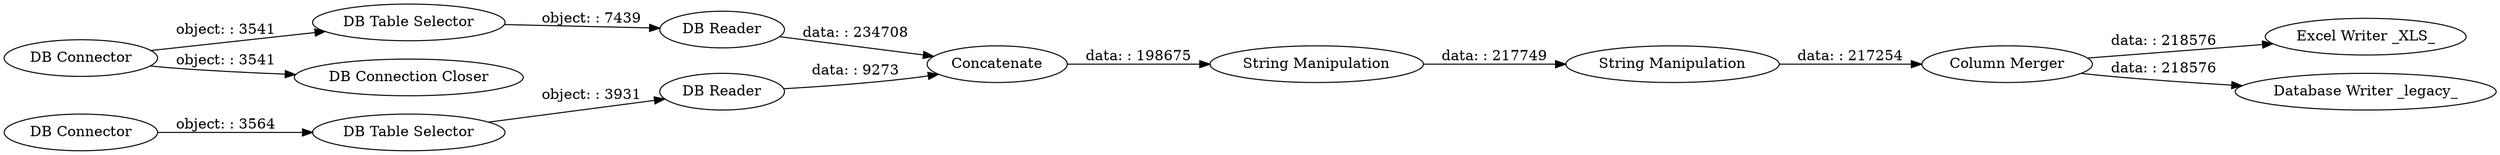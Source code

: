 digraph {
	"1144375204353846396_3" [label="DB Table Selector"]
	"1144375204353846396_22" [label="Excel Writer _XLS_"]
	"1144375204353846396_10" [label="String Manipulation"]
	"1144375204353846396_1" [label="DB Connector"]
	"1144375204353846396_5" [label="Column Merger"]
	"1144375204353846396_7" [label="DB Reader"]
	"1144375204353846396_4" [label="DB Table Selector"]
	"1144375204353846396_20" [label="Database Writer _legacy_"]
	"1144375204353846396_21" [label="DB Connection Closer"]
	"1144375204353846396_11" [label="String Manipulation"]
	"1144375204353846396_8" [label="DB Reader"]
	"1144375204353846396_2" [label="DB Connector"]
	"1144375204353846396_9" [label=Concatenate]
	"1144375204353846396_5" -> "1144375204353846396_22" [label="data: : 218576"]
	"1144375204353846396_8" -> "1144375204353846396_9" [label="data: : 9273"]
	"1144375204353846396_3" -> "1144375204353846396_8" [label="object: : 3931"]
	"1144375204353846396_4" -> "1144375204353846396_7" [label="object: : 7439"]
	"1144375204353846396_1" -> "1144375204353846396_21" [label="object: : 3541"]
	"1144375204353846396_9" -> "1144375204353846396_10" [label="data: : 198675"]
	"1144375204353846396_1" -> "1144375204353846396_4" [label="object: : 3541"]
	"1144375204353846396_7" -> "1144375204353846396_9" [label="data: : 234708"]
	"1144375204353846396_5" -> "1144375204353846396_20" [label="data: : 218576"]
	"1144375204353846396_2" -> "1144375204353846396_3" [label="object: : 3564"]
	"1144375204353846396_10" -> "1144375204353846396_11" [label="data: : 217749"]
	"1144375204353846396_11" -> "1144375204353846396_5" [label="data: : 217254"]
	rankdir=LR
}
